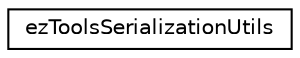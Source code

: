 digraph "Graphical Class Hierarchy"
{
 // LATEX_PDF_SIZE
  edge [fontname="Helvetica",fontsize="10",labelfontname="Helvetica",labelfontsize="10"];
  node [fontname="Helvetica",fontsize="10",shape=record];
  rankdir="LR";
  Node0 [label="ezToolsSerializationUtils",height=0.2,width=0.4,color="black", fillcolor="white", style="filled",URL="$dc/d48/classez_tools_serialization_utils.htm",tooltip="Helper functions for serializing data."];
}
